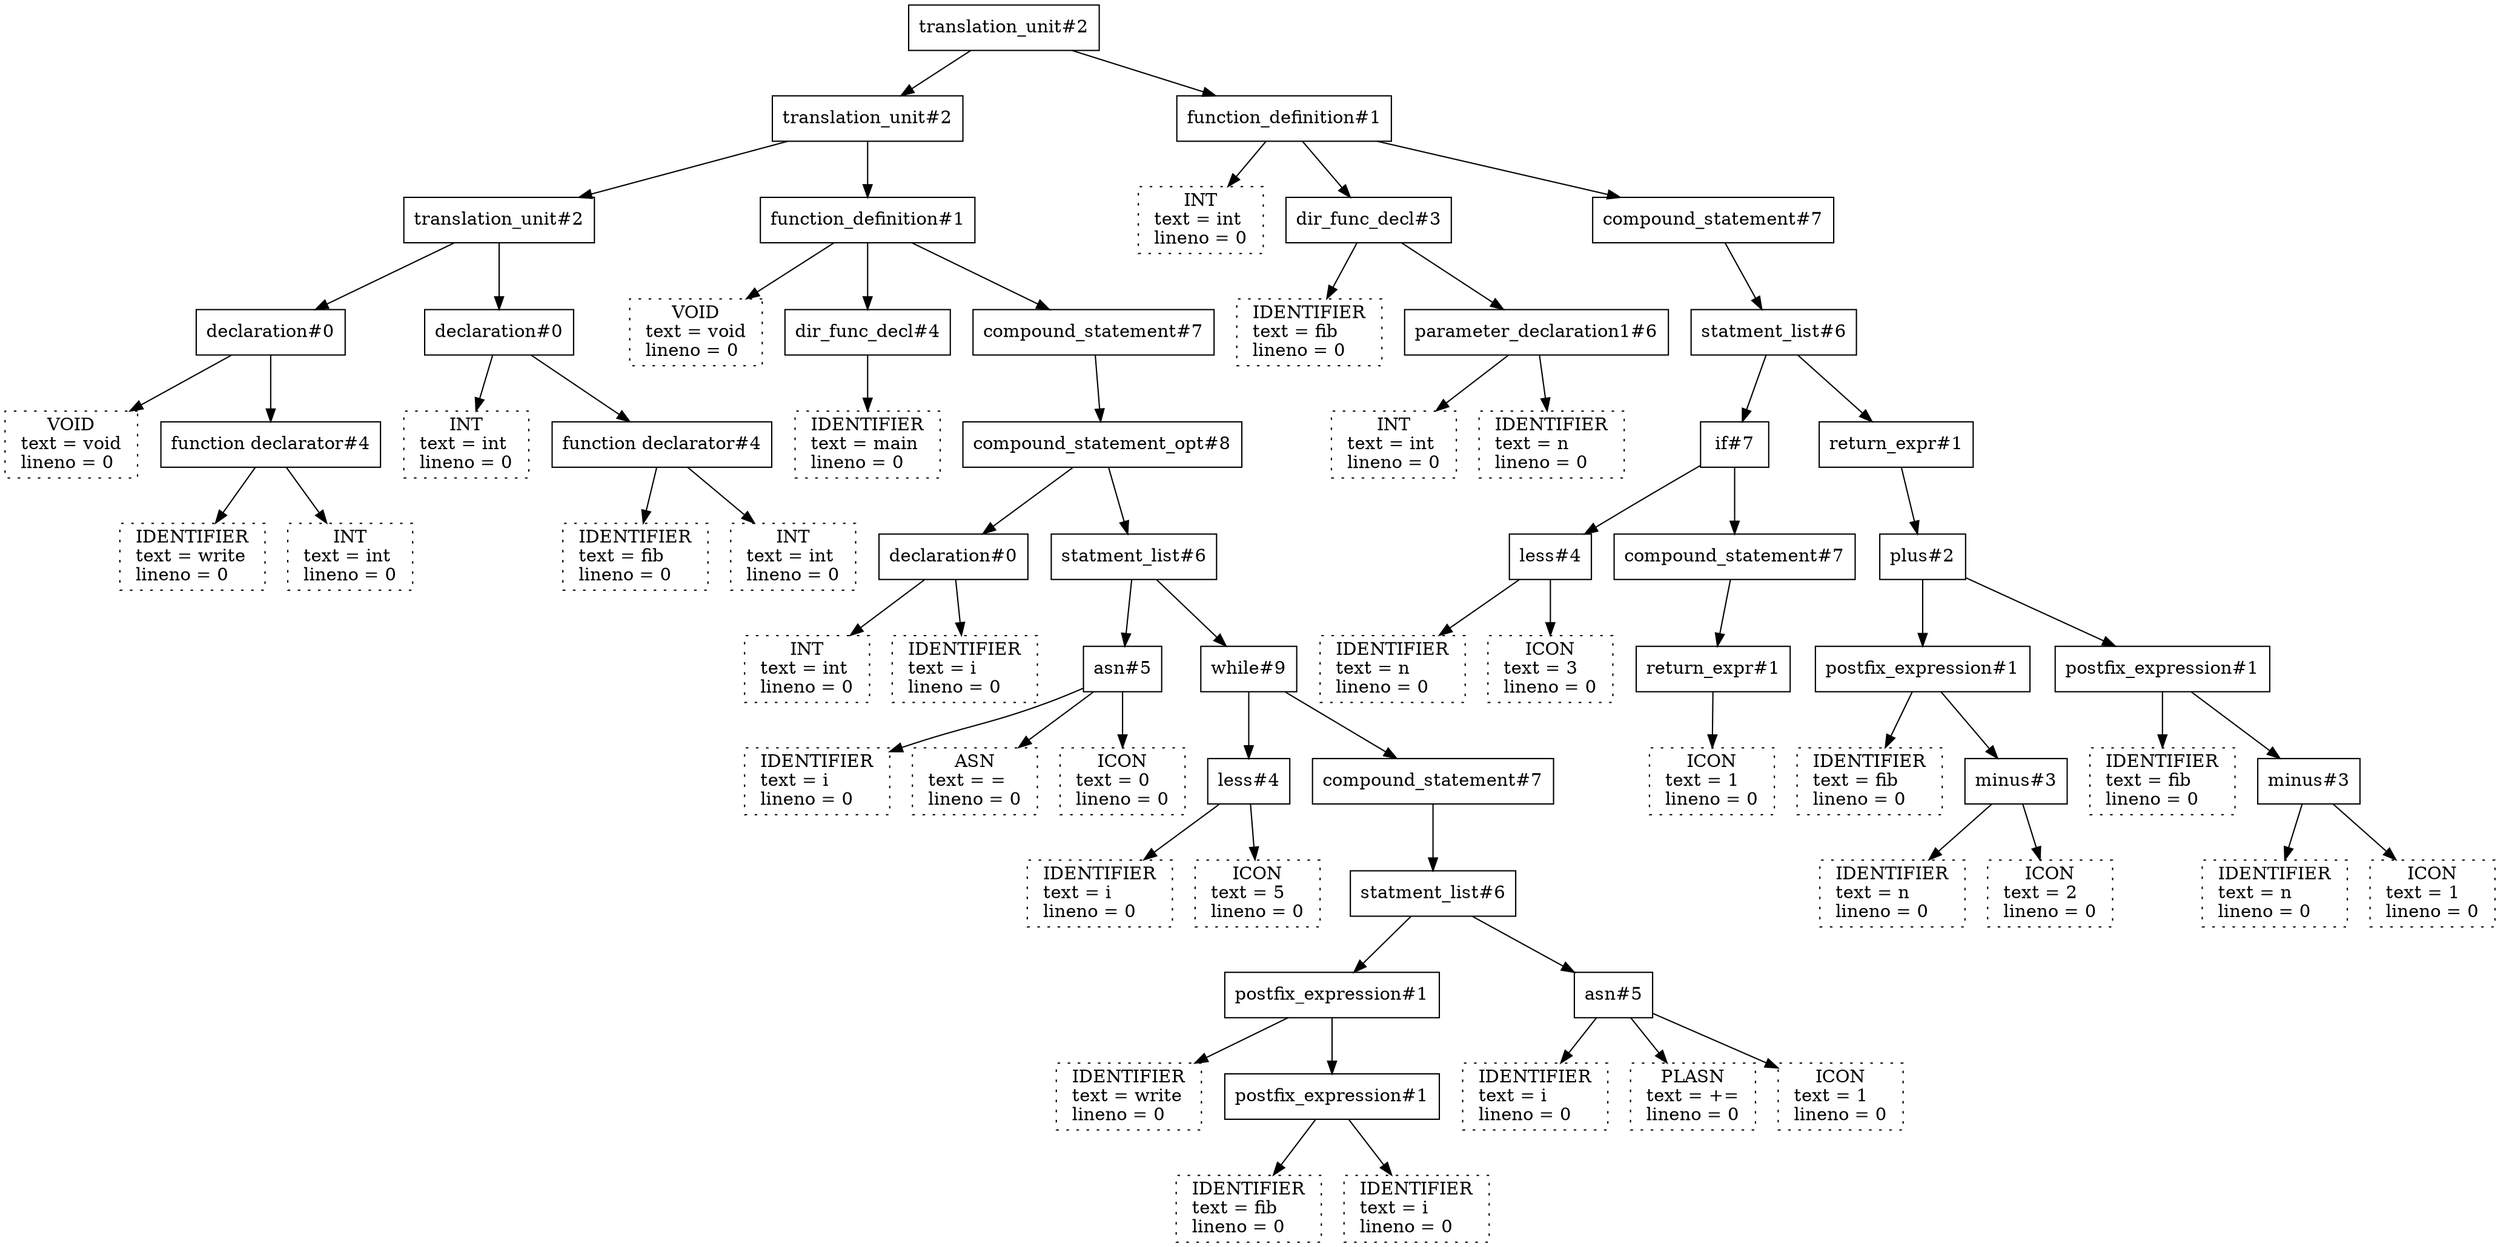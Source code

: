 digraph {
N114 [shape=box label="translation_unit#2"];
N114 -> N64;
N64 [shape=box label="translation_unit#2"];
N64 -> N16;
N16 [shape=box label="translation_unit#2"];
N16 -> N7;
N7 [shape=box label="declaration#0"];
N7 -> N0;
N0 [shape=box style=dotted label=" VOID \n text = void \l lineno = 0 \l"];
N7 -> N6;
N6 [shape=box label="function declarator#4"];
N6 -> N1;
N1 [shape=box style=dotted label=" IDENTIFIER \n text = write \l lineno = 0 \l"];
N6 -> N3;
N3 [shape=box style=dotted label=" INT \n text = int \l lineno = 0 \l"];
N16 -> N15;
N15 [shape=box label="declaration#0"];
N15 -> N8;
N8 [shape=box style=dotted label=" INT \n text = int \l lineno = 0 \l"];
N15 -> N14;
N14 [shape=box label="function declarator#4"];
N14 -> N9;
N9 [shape=box style=dotted label=" IDENTIFIER \n text = fib \l lineno = 0 \l"];
N14 -> N11;
N11 [shape=box style=dotted label=" INT \n text = int \l lineno = 0 \l"];
N64 -> N63;
N63 [shape=box label="function_definition#1"];
N63 -> N17;
N17 [shape=box style=dotted label=" VOID \n text = void \l lineno = 0 \l"];
N63 -> N22;
N22 [shape=box label="dir_func_decl#4"];
N22 -> N18;
N18 [shape=box style=dotted label=" IDENTIFIER \n text = main \l lineno = 0 \l"];
N63 -> N62;
N62 [shape=box label="compound_statement#7"];
N62 -> N61;
N61 [shape=box label="compound_statement_opt#8"];
N61 -> N26;
N26 [shape=box label="declaration#0"];
N26 -> N23;
N23 [shape=box style=dotted label=" INT \n text = int \l lineno = 0 \l"];
N26 -> N24;
N24 [shape=box style=dotted label=" IDENTIFIER \n text = i \l lineno = 0 \l"];
N61 -> N59;
N59 [shape=box label="statment_list#6"];
N59 -> N31;
N31 [shape=box label="asn#5"];
N31 -> N27;
N27 [shape=box style=dotted label=" IDENTIFIER \n text = i \l lineno = 0 \l"];
N31 -> N28;
N28 [shape=box style=dotted label=" ASN \n text = = \l lineno = 0 \l"];
N31 -> N29;
N29 [shape=box style=dotted label=" ICON \n text = 0 \l lineno = 0 \l"];
N59 -> N58;
N58 [shape=box label="while#9"];
N58 -> N38;
N38 [shape=box label="less#4"];
N38 -> N34;
N34 [shape=box style=dotted label=" IDENTIFIER \n text = i \l lineno = 0 \l"];
N38 -> N36;
N36 [shape=box style=dotted label=" ICON \n text = 5 \l lineno = 0 \l"];
N58 -> N57;
N57 [shape=box label="compound_statement#7"];
N57 -> N55;
N55 [shape=box label="statment_list#6"];
N55 -> N48;
N48 [shape=box label="postfix_expression#1"];
N48 -> N40;
N40 [shape=box style=dotted label=" IDENTIFIER \n text = write \l lineno = 0 \l"];
N48 -> N46;
N46 [shape=box label="postfix_expression#1"];
N46 -> N42;
N42 [shape=box style=dotted label=" IDENTIFIER \n text = fib \l lineno = 0 \l"];
N46 -> N44;
N44 [shape=box style=dotted label=" IDENTIFIER \n text = i \l lineno = 0 \l"];
N55 -> N54;
N54 [shape=box label="asn#5"];
N54 -> N50;
N50 [shape=box style=dotted label=" IDENTIFIER \n text = i \l lineno = 0 \l"];
N54 -> N51;
N51 [shape=box style=dotted label=" PLASN \n text = += \l lineno = 0 \l"];
N54 -> N52;
N52 [shape=box style=dotted label=" ICON \n text = 1 \l lineno = 0 \l"];
N114 -> N113;
N113 [shape=box label="function_definition#1"];
N113 -> N65;
N65 [shape=box style=dotted label=" INT \n text = int \l lineno = 0 \l"];
N113 -> N73;
N73 [shape=box label="dir_func_decl#3"];
N73 -> N66;
N66 [shape=box style=dotted label=" IDENTIFIER \n text = fib \l lineno = 0 \l"];
N73 -> N71;
N71 [shape=box label="parameter_declaration1#6"];
N71 -> N68;
N68 [shape=box style=dotted label=" INT \n text = int \l lineno = 0 \l"];
N71 -> N69;
N69 [shape=box style=dotted label=" IDENTIFIER \n text = n \l lineno = 0 \l"];
N113 -> N112;
N112 [shape=box label="compound_statement#7"];
N112 -> N110;
N110 [shape=box label="statment_list#6"];
N110 -> N89;
N89 [shape=box label="if#7"];
N89 -> N80;
N80 [shape=box label="less#4"];
N80 -> N76;
N76 [shape=box style=dotted label=" IDENTIFIER \n text = n \l lineno = 0 \l"];
N80 -> N78;
N78 [shape=box style=dotted label=" ICON \n text = 3 \l lineno = 0 \l"];
N89 -> N87;
N87 [shape=box label="compound_statement#7"];
N87 -> N85;
N85 [shape=box label="return_expr#1"];
N85 -> N83;
N83 [shape=box style=dotted label=" ICON \n text = 1 \l lineno = 0 \l"];
N110 -> N109;
N109 [shape=box label="return_expr#1"];
N109 -> N108;
N108 [shape=box label="plus#2"];
N108 -> N97;
N97 [shape=box label="postfix_expression#1"];
N97 -> N90;
N90 [shape=box style=dotted label=" IDENTIFIER \n text = fib \l lineno = 0 \l"];
N97 -> N96;
N96 [shape=box label="minus#3"];
N96 -> N92;
N92 [shape=box style=dotted label=" IDENTIFIER \n text = n \l lineno = 0 \l"];
N96 -> N94;
N94 [shape=box style=dotted label=" ICON \n text = 2 \l lineno = 0 \l"];
N108 -> N106;
N106 [shape=box label="postfix_expression#1"];
N106 -> N99;
N99 [shape=box style=dotted label=" IDENTIFIER \n text = fib \l lineno = 0 \l"];
N106 -> N105;
N105 [shape=box label="minus#3"];
N105 -> N101;
N101 [shape=box style=dotted label=" IDENTIFIER \n text = n \l lineno = 0 \l"];
N105 -> N103;
N103 [shape=box style=dotted label=" ICON \n text = 1 \l lineno = 0 \l"];
}
